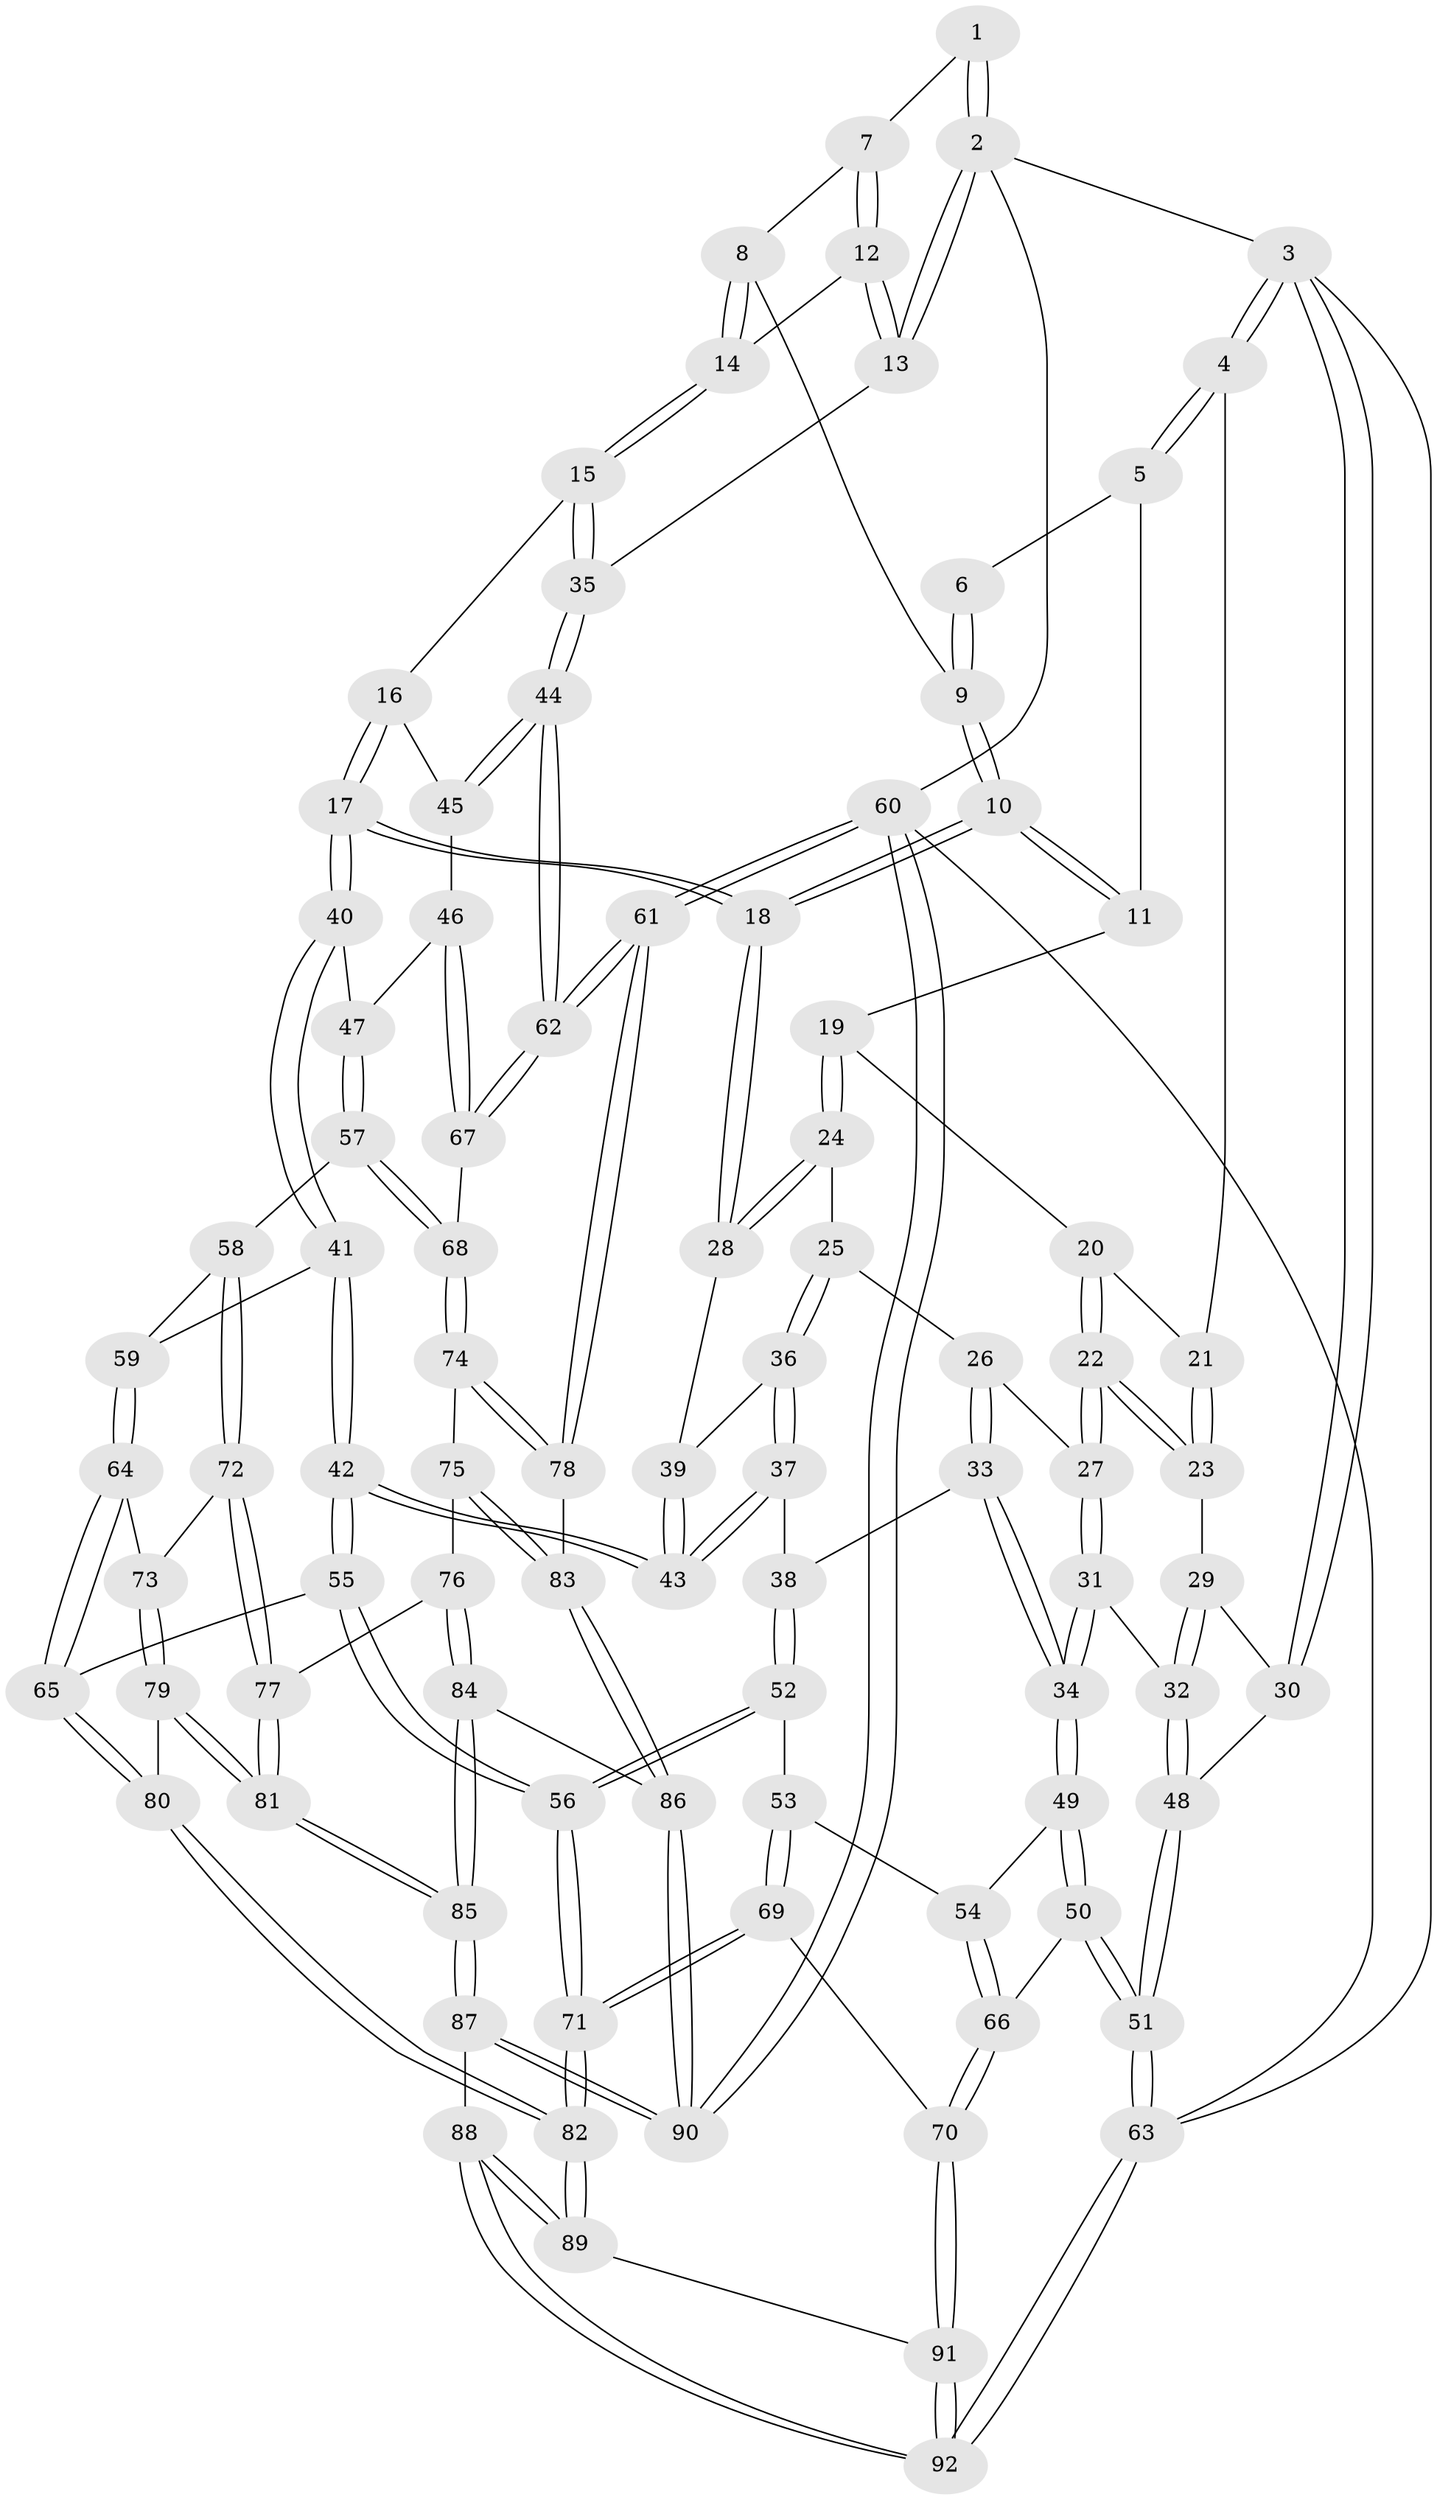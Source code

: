 // Generated by graph-tools (version 1.1) at 2025/17/03/09/25 04:17:16]
// undirected, 92 vertices, 227 edges
graph export_dot {
graph [start="1"]
  node [color=gray90,style=filled];
  1 [pos="+0.8815349487230241+0"];
  2 [pos="+1+0"];
  3 [pos="+0+0"];
  4 [pos="+0+0"];
  5 [pos="+0.40087168463909045+0"];
  6 [pos="+0.6762403777828445+0"];
  7 [pos="+0.884869544703092+0"];
  8 [pos="+0.8348004155800719+0.07770739266737883"];
  9 [pos="+0.6705077525597474+0"];
  10 [pos="+0.6370530168427766+0.13022050411412708"];
  11 [pos="+0.4056461185213989+0.018650314411617398"];
  12 [pos="+0.9735109878847831+0.08995960579515389"];
  13 [pos="+1+0.06824488642945202"];
  14 [pos="+0.837157603016656+0.21673741769679009"];
  15 [pos="+0.8366398924251097+0.21806320674870283"];
  16 [pos="+0.7837553375606566+0.2692284936688435"];
  17 [pos="+0.7550578474745376+0.27795345237879904"];
  18 [pos="+0.6621517329279449+0.22560895020652136"];
  19 [pos="+0.39297145421752006+0.0456224412569607"];
  20 [pos="+0.22735530755494457+0.10059971981888907"];
  21 [pos="+0.09939507985724653+0"];
  22 [pos="+0.2243575675232293+0.19940480805189423"];
  23 [pos="+0.10043130177817731+0.18532458619743378"];
  24 [pos="+0.4009312980528127+0.22208803169130764"];
  25 [pos="+0.3628123331332778+0.256259382721374"];
  26 [pos="+0.31982416701294303+0.25264445689240245"];
  27 [pos="+0.24708789057325345+0.23591606750285"];
  28 [pos="+0.5817199386749135+0.25078522964775213"];
  29 [pos="+0.08007049420241702+0.20545392236197302"];
  30 [pos="+0+0.15333620268564177"];
  31 [pos="+0.11880708156945013+0.37769609153083866"];
  32 [pos="+0.10410594555074666+0.36865381941719216"];
  33 [pos="+0.25530608976277835+0.3658835036075408"];
  34 [pos="+0.13022597381460718+0.40055684087431714"];
  35 [pos="+1+0.24752606242226452"];
  36 [pos="+0.37925319715372524+0.4012112840963628"];
  37 [pos="+0.3791568971416624+0.40698364873106"];
  38 [pos="+0.37512298854884274+0.40991771345979205"];
  39 [pos="+0.5575755680853884+0.296190057501297"];
  40 [pos="+0.7361139282243337+0.378097134665667"];
  41 [pos="+0.6557748522211991+0.4647067499228614"];
  42 [pos="+0.5271686591679833+0.5118456267794543"];
  43 [pos="+0.49619265548884794+0.4672816861013343"];
  44 [pos="+1+0.40896495054765947"];
  45 [pos="+0.9561806366902077+0.3912085719870895"];
  46 [pos="+0.9020308445427011+0.5301918288551366"];
  47 [pos="+0.766779727896415+0.4290159878355031"];
  48 [pos="+0+0.3345456772108737"];
  49 [pos="+0.13601217527791448+0.42148974184881344"];
  50 [pos="+0+0.659949493061177"];
  51 [pos="+0+0.6629321251062992"];
  52 [pos="+0.36138150691964577+0.4240686948779908"];
  53 [pos="+0.23366217607486534+0.5026729668298566"];
  54 [pos="+0.19332081469673035+0.4886983076991262"];
  55 [pos="+0.49909327318640795+0.6437807139411571"];
  56 [pos="+0.39664437857970897+0.7037594512902745"];
  57 [pos="+0.7797926637346015+0.5823439904564847"];
  58 [pos="+0.777269424988976+0.5844878143571791"];
  59 [pos="+0.6856891591790863+0.5475413387426881"];
  60 [pos="+1+1"];
  61 [pos="+1+0.7009173388948494"];
  62 [pos="+1+0.5978116580696115"];
  63 [pos="+0+1"];
  64 [pos="+0.6588623316829769+0.6514063594323247"];
  65 [pos="+0.5028315972190252+0.6451691684829243"];
  66 [pos="+0.061536347077307464+0.6991495190759414"];
  67 [pos="+0.90955781742648+0.557653611431082"];
  68 [pos="+0.8886173434052652+0.5836994860069739"];
  69 [pos="+0.35664690155083373+0.7264426646650033"];
  70 [pos="+0.1445015753252235+0.7582335978330947"];
  71 [pos="+0.36437541569826554+0.7289709515975256"];
  72 [pos="+0.7358570367216059+0.6748669311375926"];
  73 [pos="+0.6822297814966082+0.6638708035087117"];
  74 [pos="+0.8853601719041141+0.6704147762276145"];
  75 [pos="+0.8193510541644083+0.7485944168851607"];
  76 [pos="+0.8191771937939111+0.748629618315659"];
  77 [pos="+0.7578719957014067+0.7022181042381962"];
  78 [pos="+1+0.7288477438515519"];
  79 [pos="+0.6393023598243778+0.7971972125361937"];
  80 [pos="+0.6177907288915249+0.7870952922510087"];
  81 [pos="+0.6477571622495529+0.8058880586356922"];
  82 [pos="+0.415905118881321+0.9135002962604659"];
  83 [pos="+0.9239005599410475+0.8089365028168853"];
  84 [pos="+0.7639867696475849+0.8576237921506076"];
  85 [pos="+0.696710953549838+0.9069276873990536"];
  86 [pos="+0.9243191065737617+0.9307196700866559"];
  87 [pos="+0.6091631639505874+1"];
  88 [pos="+0.4479624730934848+1"];
  89 [pos="+0.4379869680453792+1"];
  90 [pos="+1+1"];
  91 [pos="+0.12638480275571146+0.86359874364794"];
  92 [pos="+0+1"];
  1 -- 2;
  1 -- 2;
  1 -- 7;
  2 -- 3;
  2 -- 13;
  2 -- 13;
  2 -- 60;
  3 -- 4;
  3 -- 4;
  3 -- 30;
  3 -- 30;
  3 -- 63;
  4 -- 5;
  4 -- 5;
  4 -- 21;
  5 -- 6;
  5 -- 11;
  6 -- 9;
  6 -- 9;
  7 -- 8;
  7 -- 12;
  7 -- 12;
  8 -- 9;
  8 -- 14;
  8 -- 14;
  9 -- 10;
  9 -- 10;
  10 -- 11;
  10 -- 11;
  10 -- 18;
  10 -- 18;
  11 -- 19;
  12 -- 13;
  12 -- 13;
  12 -- 14;
  13 -- 35;
  14 -- 15;
  14 -- 15;
  15 -- 16;
  15 -- 35;
  15 -- 35;
  16 -- 17;
  16 -- 17;
  16 -- 45;
  17 -- 18;
  17 -- 18;
  17 -- 40;
  17 -- 40;
  18 -- 28;
  18 -- 28;
  19 -- 20;
  19 -- 24;
  19 -- 24;
  20 -- 21;
  20 -- 22;
  20 -- 22;
  21 -- 23;
  21 -- 23;
  22 -- 23;
  22 -- 23;
  22 -- 27;
  22 -- 27;
  23 -- 29;
  24 -- 25;
  24 -- 28;
  24 -- 28;
  25 -- 26;
  25 -- 36;
  25 -- 36;
  26 -- 27;
  26 -- 33;
  26 -- 33;
  27 -- 31;
  27 -- 31;
  28 -- 39;
  29 -- 30;
  29 -- 32;
  29 -- 32;
  30 -- 48;
  31 -- 32;
  31 -- 34;
  31 -- 34;
  32 -- 48;
  32 -- 48;
  33 -- 34;
  33 -- 34;
  33 -- 38;
  34 -- 49;
  34 -- 49;
  35 -- 44;
  35 -- 44;
  36 -- 37;
  36 -- 37;
  36 -- 39;
  37 -- 38;
  37 -- 43;
  37 -- 43;
  38 -- 52;
  38 -- 52;
  39 -- 43;
  39 -- 43;
  40 -- 41;
  40 -- 41;
  40 -- 47;
  41 -- 42;
  41 -- 42;
  41 -- 59;
  42 -- 43;
  42 -- 43;
  42 -- 55;
  42 -- 55;
  44 -- 45;
  44 -- 45;
  44 -- 62;
  44 -- 62;
  45 -- 46;
  46 -- 47;
  46 -- 67;
  46 -- 67;
  47 -- 57;
  47 -- 57;
  48 -- 51;
  48 -- 51;
  49 -- 50;
  49 -- 50;
  49 -- 54;
  50 -- 51;
  50 -- 51;
  50 -- 66;
  51 -- 63;
  51 -- 63;
  52 -- 53;
  52 -- 56;
  52 -- 56;
  53 -- 54;
  53 -- 69;
  53 -- 69;
  54 -- 66;
  54 -- 66;
  55 -- 56;
  55 -- 56;
  55 -- 65;
  56 -- 71;
  56 -- 71;
  57 -- 58;
  57 -- 68;
  57 -- 68;
  58 -- 59;
  58 -- 72;
  58 -- 72;
  59 -- 64;
  59 -- 64;
  60 -- 61;
  60 -- 61;
  60 -- 90;
  60 -- 90;
  60 -- 63;
  61 -- 62;
  61 -- 62;
  61 -- 78;
  61 -- 78;
  62 -- 67;
  62 -- 67;
  63 -- 92;
  63 -- 92;
  64 -- 65;
  64 -- 65;
  64 -- 73;
  65 -- 80;
  65 -- 80;
  66 -- 70;
  66 -- 70;
  67 -- 68;
  68 -- 74;
  68 -- 74;
  69 -- 70;
  69 -- 71;
  69 -- 71;
  70 -- 91;
  70 -- 91;
  71 -- 82;
  71 -- 82;
  72 -- 73;
  72 -- 77;
  72 -- 77;
  73 -- 79;
  73 -- 79;
  74 -- 75;
  74 -- 78;
  74 -- 78;
  75 -- 76;
  75 -- 83;
  75 -- 83;
  76 -- 77;
  76 -- 84;
  76 -- 84;
  77 -- 81;
  77 -- 81;
  78 -- 83;
  79 -- 80;
  79 -- 81;
  79 -- 81;
  80 -- 82;
  80 -- 82;
  81 -- 85;
  81 -- 85;
  82 -- 89;
  82 -- 89;
  83 -- 86;
  83 -- 86;
  84 -- 85;
  84 -- 85;
  84 -- 86;
  85 -- 87;
  85 -- 87;
  86 -- 90;
  86 -- 90;
  87 -- 88;
  87 -- 90;
  87 -- 90;
  88 -- 89;
  88 -- 89;
  88 -- 92;
  88 -- 92;
  89 -- 91;
  91 -- 92;
  91 -- 92;
}
